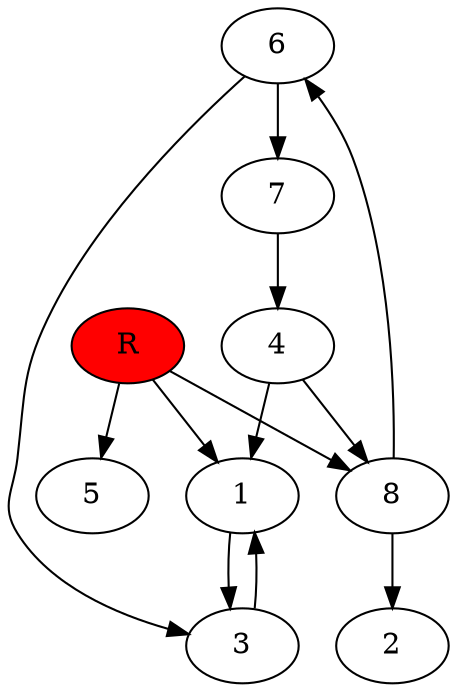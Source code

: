 digraph prb28414 {
	1
	2
	3
	4
	5
	6
	7
	8
	R [fillcolor="#ff0000" style=filled]
	1 -> 3
	3 -> 1
	4 -> 1
	4 -> 8
	6 -> 3
	6 -> 7
	7 -> 4
	8 -> 2
	8 -> 6
	R -> 1
	R -> 5
	R -> 8
}
